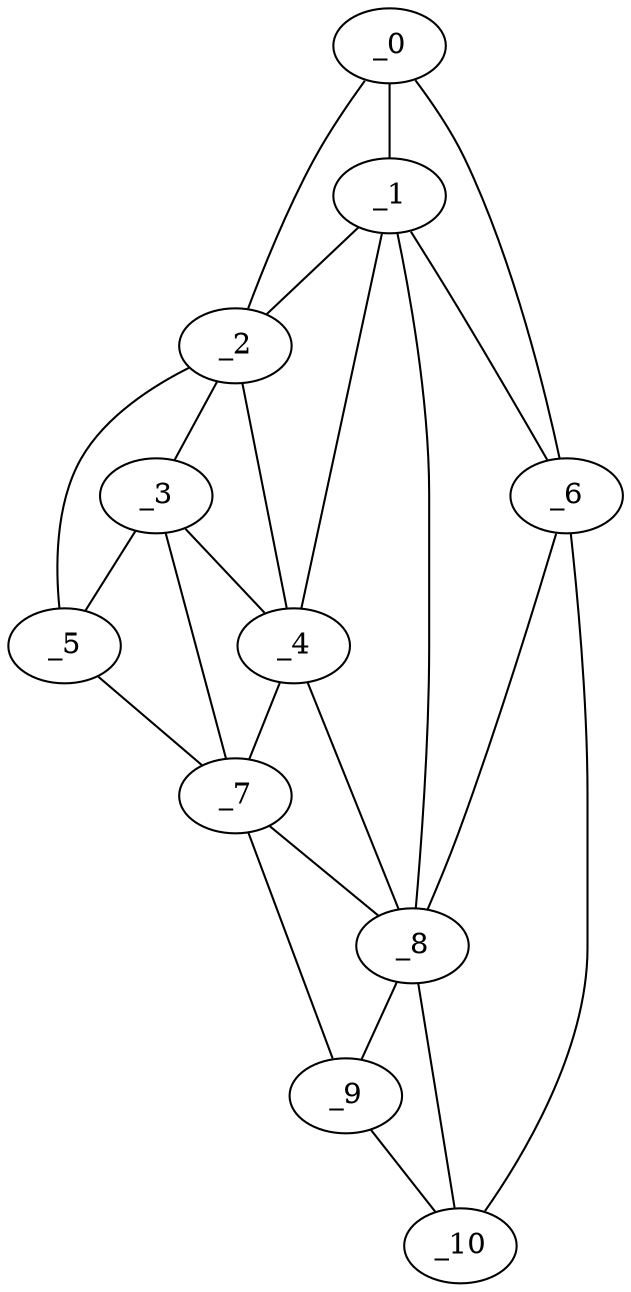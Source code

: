 graph "obj41__30.gxl" {
	_0	 [x=15,
		y=83];
	_1	 [x=29,
		y=72];
	_0 -- _1	 [valence=2];
	_2	 [x=31,
		y=36];
	_0 -- _2	 [valence=1];
	_6	 [x=84,
		y=126];
	_0 -- _6	 [valence=1];
	_1 -- _2	 [valence=2];
	_4	 [x=51,
		y=34];
	_1 -- _4	 [valence=2];
	_1 -- _6	 [valence=1];
	_8	 [x=94,
		y=66];
	_1 -- _8	 [valence=2];
	_3	 [x=51,
		y=29];
	_2 -- _3	 [valence=2];
	_2 -- _4	 [valence=2];
	_5	 [x=53,
		y=7];
	_2 -- _5	 [valence=1];
	_3 -- _4	 [valence=1];
	_3 -- _5	 [valence=1];
	_7	 [x=91,
		y=6];
	_3 -- _7	 [valence=2];
	_4 -- _7	 [valence=2];
	_4 -- _8	 [valence=2];
	_5 -- _7	 [valence=1];
	_6 -- _8	 [valence=1];
	_10	 [x=116,
		y=104];
	_6 -- _10	 [valence=1];
	_7 -- _8	 [valence=1];
	_9	 [x=116,
		y=72];
	_7 -- _9	 [valence=1];
	_8 -- _9	 [valence=2];
	_8 -- _10	 [valence=2];
	_9 -- _10	 [valence=1];
}

